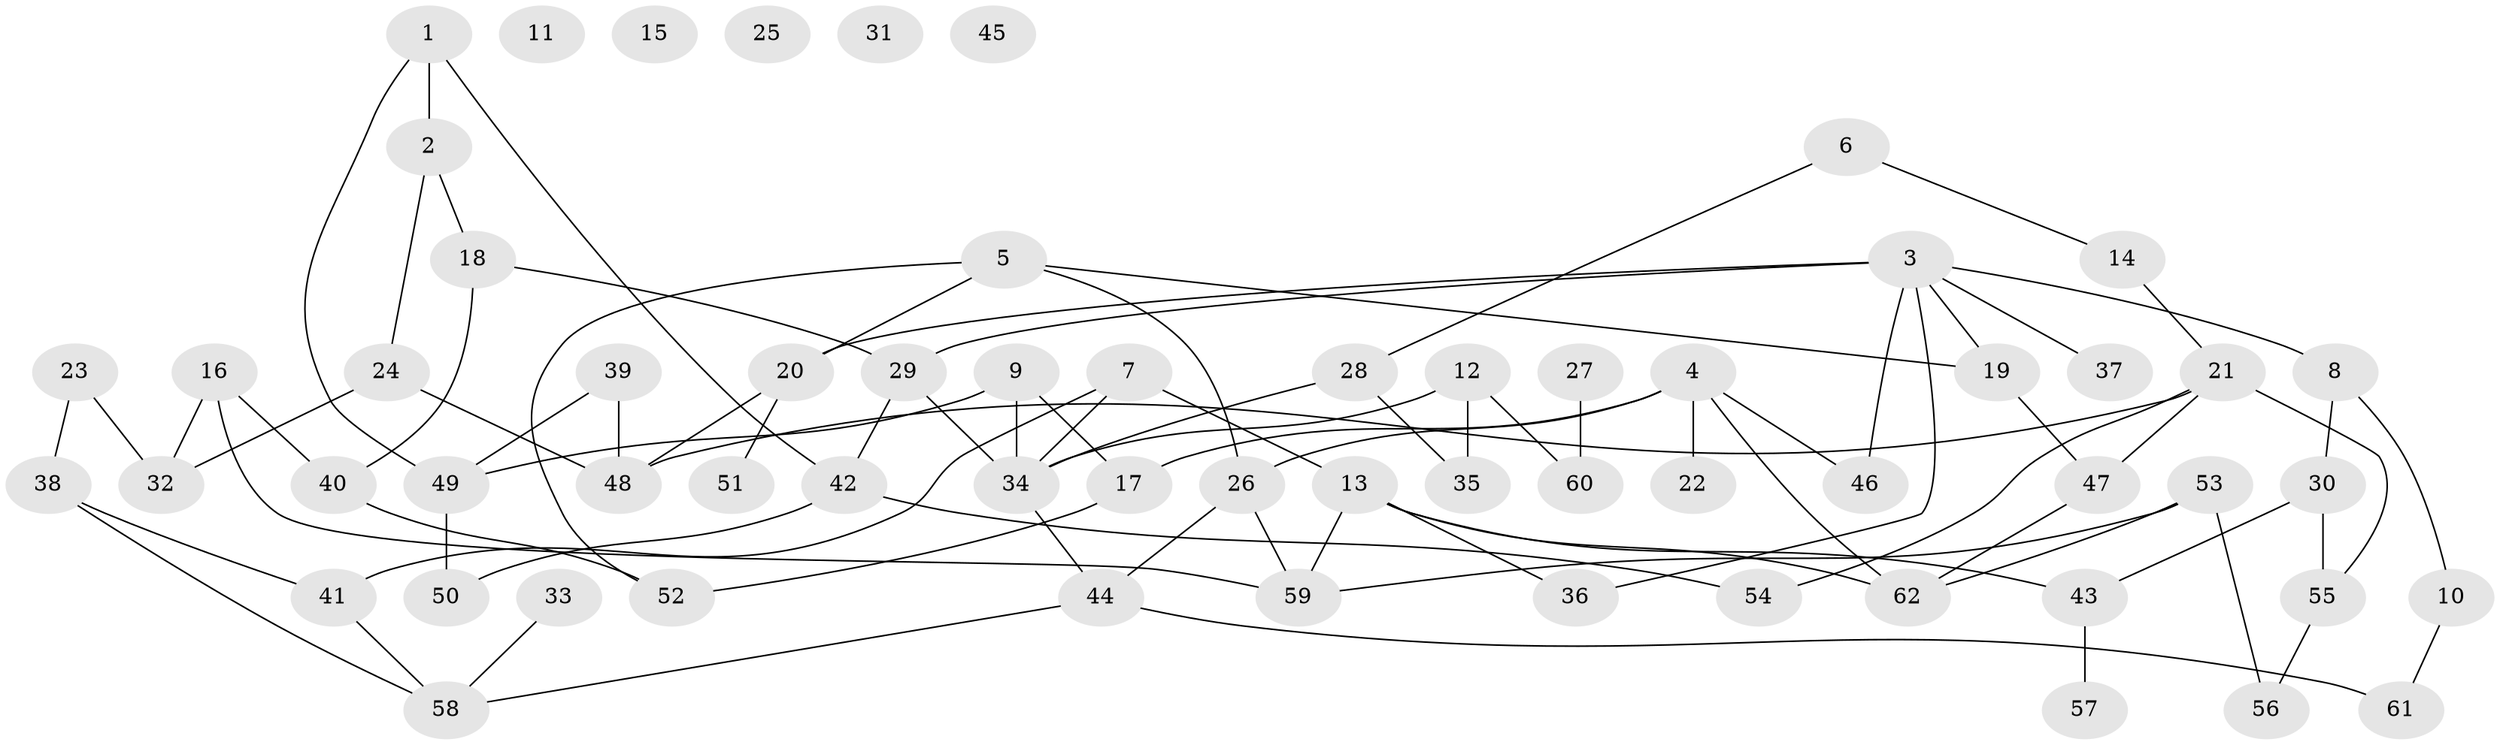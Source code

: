 // Generated by graph-tools (version 1.1) at 2025/25/03/09/25 03:25:14]
// undirected, 62 vertices, 85 edges
graph export_dot {
graph [start="1"]
  node [color=gray90,style=filled];
  1;
  2;
  3;
  4;
  5;
  6;
  7;
  8;
  9;
  10;
  11;
  12;
  13;
  14;
  15;
  16;
  17;
  18;
  19;
  20;
  21;
  22;
  23;
  24;
  25;
  26;
  27;
  28;
  29;
  30;
  31;
  32;
  33;
  34;
  35;
  36;
  37;
  38;
  39;
  40;
  41;
  42;
  43;
  44;
  45;
  46;
  47;
  48;
  49;
  50;
  51;
  52;
  53;
  54;
  55;
  56;
  57;
  58;
  59;
  60;
  61;
  62;
  1 -- 2;
  1 -- 42;
  1 -- 49;
  2 -- 18;
  2 -- 24;
  3 -- 8;
  3 -- 19;
  3 -- 20;
  3 -- 29;
  3 -- 36;
  3 -- 37;
  3 -- 46;
  4 -- 17;
  4 -- 22;
  4 -- 26;
  4 -- 46;
  4 -- 62;
  5 -- 19;
  5 -- 20;
  5 -- 26;
  5 -- 52;
  6 -- 14;
  6 -- 28;
  7 -- 13;
  7 -- 34;
  7 -- 41;
  8 -- 10;
  8 -- 30;
  9 -- 17;
  9 -- 34;
  9 -- 49;
  10 -- 61;
  12 -- 34;
  12 -- 35;
  12 -- 60;
  13 -- 36;
  13 -- 43;
  13 -- 59;
  13 -- 62;
  14 -- 21;
  16 -- 32;
  16 -- 40;
  16 -- 59;
  17 -- 52;
  18 -- 29;
  18 -- 40;
  19 -- 47;
  20 -- 48;
  20 -- 51;
  21 -- 47;
  21 -- 48;
  21 -- 54;
  21 -- 55;
  23 -- 32;
  23 -- 38;
  24 -- 32;
  24 -- 48;
  26 -- 44;
  26 -- 59;
  27 -- 60;
  28 -- 34;
  28 -- 35;
  29 -- 34;
  29 -- 42;
  30 -- 43;
  30 -- 55;
  33 -- 58;
  34 -- 44;
  38 -- 41;
  38 -- 58;
  39 -- 48;
  39 -- 49;
  40 -- 52;
  41 -- 58;
  42 -- 50;
  42 -- 54;
  43 -- 57;
  44 -- 58;
  44 -- 61;
  47 -- 62;
  49 -- 50;
  53 -- 56;
  53 -- 59;
  53 -- 62;
  55 -- 56;
}
